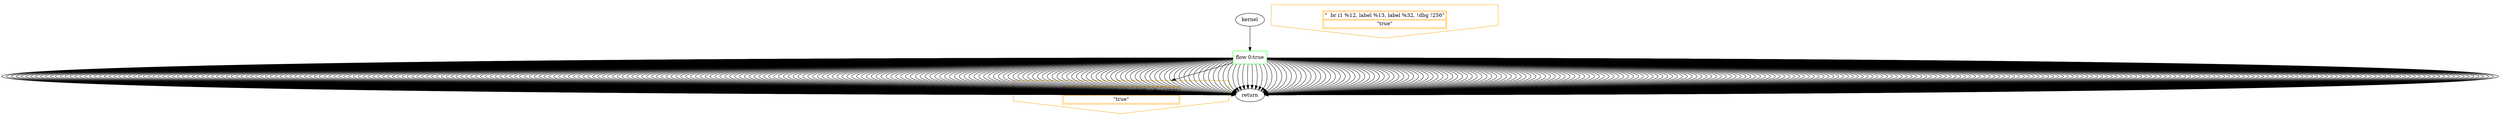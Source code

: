 digraph kernel{
kernel;
"kernel" -> "Flow_0_0";
Flow_0_0 [label="flow 0:true" color=green shape = rectangle];
Branch_1 [label = <<table><tr><td>"  br i1 %5, label %6, label %37, !dbg !253"</td></tr><tr><td>"true"</td></tr></table>> color = orange shape = invhouse];
"Flow_0_0" -> "Branch_1";
Branch_2 [label = <<table><tr><td>"  br i1 %12, label %13, label %32, !dbg !256"</td></tr><tr><td>"true"</td></tr></table>> color = orange shape = invhouse];
"Flow_0_0" -> "return";
"Flow_0_0" -> "return";
"Flow_0_0" -> "return";
"Flow_0_0" -> "return";
"Flow_0_0" -> "return";
"Flow_0_0" -> "return";
"Flow_0_0" -> "return";
"Flow_0_0" -> "return";
"Flow_0_0" -> "return";
"Flow_0_0" -> "return";
"Flow_0_0" -> "return";
"Flow_0_0" -> "return";
"Flow_0_0" -> "return";
"Flow_0_0" -> "return";
"Flow_0_0" -> "return";
"Flow_0_0" -> "return";
"Flow_0_0" -> "return";
"Flow_0_0" -> "return";
"Flow_0_0" -> "return";
"Flow_0_0" -> "return";
"Flow_0_0" -> "return";
"Flow_0_0" -> "return";
"Flow_0_0" -> "return";
"Flow_0_0" -> "return";
"Flow_0_0" -> "return";
"Flow_0_0" -> "return";
"Flow_0_0" -> "return";
"Flow_0_0" -> "return";
"Flow_0_0" -> "return";
"Flow_0_0" -> "return";
"Flow_0_0" -> "return";
"Flow_0_0" -> "return";
"Flow_0_0" -> "return";
"Flow_0_0" -> "return";
"Flow_0_0" -> "return";
"Flow_0_0" -> "return";
"Flow_0_0" -> "return";
"Flow_0_0" -> "return";
"Flow_0_0" -> "return";
"Flow_0_0" -> "return";
"Flow_0_0" -> "return";
"Flow_0_0" -> "return";
"Flow_0_0" -> "return";
"Flow_0_0" -> "return";
"Flow_0_0" -> "return";
"Flow_0_0" -> "return";
"Flow_0_0" -> "return";
"Flow_0_0" -> "return";
"Flow_0_0" -> "return";
"Flow_0_0" -> "return";
"Flow_0_0" -> "return";
"Flow_0_0" -> "return";
"Flow_0_0" -> "return";
"Flow_0_0" -> "return";
"Flow_0_0" -> "return";
"Flow_0_0" -> "return";
"Flow_0_0" -> "return";
"Flow_0_0" -> "return";
"Flow_0_0" -> "return";
"Flow_0_0" -> "return";
"Flow_0_0" -> "return";
"Flow_0_0" -> "return";
"Flow_0_0" -> "return";
"Flow_0_0" -> "return";
"Flow_0_0" -> "return";
"Flow_0_0" -> "return";
"Flow_0_0" -> "return";
"Flow_0_0" -> "return";
"Flow_0_0" -> "return";
"Flow_0_0" -> "return";
"Flow_0_0" -> "return";
"Flow_0_0" -> "return";
"Flow_0_0" -> "return";
"Flow_0_0" -> "return";
"Flow_0_0" -> "return";
"Flow_0_0" -> "return";
"Flow_0_0" -> "return";
"Flow_0_0" -> "return";
"Flow_0_0" -> "return";
"Flow_0_0" -> "return";
"Flow_0_0" -> "return";
"Flow_0_0" -> "return";
"Flow_0_0" -> "return";
"Flow_0_0" -> "return";
"Flow_0_0" -> "return";
"Flow_0_0" -> "return";
"Flow_0_0" -> "return";
"Flow_0_0" -> "return";
"Flow_0_0" -> "return";
"Flow_0_0" -> "return";
"Flow_0_0" -> "return";
"Flow_0_0" -> "return";
"Flow_0_0" -> "return";
"Flow_0_0" -> "return";
"Flow_0_0" -> "return";
"Flow_0_0" -> "return";
"Flow_0_0" -> "return";
"Flow_0_0" -> "return";
"Flow_0_0" -> "return";
"Flow_0_0" -> "return";
"Flow_0_0" -> "return";
"Flow_0_0" -> "return";
"Flow_0_0" -> "return";
"Flow_0_0" -> "return";
"Flow_0_0" -> "return";
"Flow_0_0" -> "return";
"Flow_0_0" -> "return";
"Flow_0_0" -> "return";
"Flow_0_0" -> "return";
"Flow_0_0" -> "return";
"Flow_0_0" -> "return";
"Flow_0_0" -> "return";
"Flow_0_0" -> "return";
"Flow_0_0" -> "return";
"Flow_0_0" -> "return";
"Flow_0_0" -> "return";
"Flow_0_0" -> "return";
"Flow_0_0" -> "return";
"Flow_0_0" -> "return";
"Flow_0_0" -> "return";
"Flow_0_0" -> "return";
"Flow_0_0" -> "return";
"Flow_0_0" -> "return";
"Flow_0_0" -> "return";
"Flow_0_0" -> "return";
"Flow_0_0" -> "return";
"Flow_0_0" -> "return";
"Flow_0_0" -> "return";
"Flow_0_0" -> "return";
"Flow_0_0" -> "return";
"Flow_0_0" -> "return";
"Flow_0_0" -> "return";
"Flow_0_0" -> "return";
"Flow_0_0" -> "return";
"Flow_0_0" -> "return";
"Flow_0_0" -> "return";
"Flow_0_0" -> "return";
"Flow_0_0" -> "return";
"Flow_0_0" -> "return";
"Flow_0_0" -> "return";
"Flow_0_0" -> "return";
"Flow_0_0" -> "return";
"Flow_0_0" -> "return";
"Flow_0_0" -> "return";
"Flow_0_0" -> "return";
"Flow_0_0" -> "return";
"Flow_0_0" -> "return";
"Flow_0_0" -> "return";
"Flow_0_0" -> "return";
"Flow_0_0" -> "return";
"Flow_0_0" -> "return";
"Flow_0_0" -> "return";
"Flow_0_0" -> "return";
"Flow_0_0" -> "return";
"Flow_0_0" -> "return";
"Flow_0_0" -> "return";
"Flow_0_0" -> "return";
"Flow_0_0" -> "return";
"Flow_0_0" -> "return";
"Flow_0_0" -> "return";
"Flow_0_0" -> "return";
"Flow_0_0" -> "return";
"Flow_0_0" -> "return";
"Flow_0_0" -> "return";
"Flow_0_0" -> "return";
"Flow_0_0" -> "return";
"Flow_0_0" -> "return";
"Flow_0_0" -> "return";
"Flow_0_0" -> "return";
"Flow_0_0" -> "return";
"Flow_0_0" -> "return";
"Flow_0_0" -> "return";
"Flow_0_0" -> "return";
"Flow_0_0" -> "return";
"Flow_0_0" -> "return";
"Flow_0_0" -> "return";
"Flow_0_0" -> "return";
"Flow_0_0" -> "return";
"Flow_0_0" -> "return";
"Flow_0_0" -> "return";
"Flow_0_0" -> "return";
"Flow_0_0" -> "return";
"Flow_0_0" -> "return";
"Flow_0_0" -> "return";
"Flow_0_0" -> "return";
"Flow_0_0" -> "return";
"Flow_0_0" -> "return";
"Flow_0_0" -> "return";
"Flow_0_0" -> "return";
"Flow_0_0" -> "return";
"Flow_0_0" -> "return";
"Flow_0_0" -> "return";
"Flow_0_0" -> "return";
"Flow_0_0" -> "return";
"Flow_0_0" -> "return";
"Flow_0_0" -> "return";
"Flow_0_0" -> "return";
"Flow_0_0" -> "return";
"Flow_0_0" -> "return";
"Flow_0_0" -> "return";
"Flow_0_0" -> "return";
"Flow_0_0" -> "return";
"Flow_0_0" -> "return";
"Flow_0_0" -> "return";
"Flow_0_0" -> "return";
"Flow_0_0" -> "return";
"Flow_0_0" -> "return";
"Flow_0_0" -> "return";
"Flow_0_0" -> "return";
"Flow_0_0" -> "return";
"Flow_0_0" -> "return";
"Flow_0_0" -> "return";
"Flow_0_0" -> "return";
"Flow_0_0" -> "return";
"Flow_0_0" -> "return";
"Flow_0_0" -> "return";
"Flow_0_0" -> "return";
"Flow_0_0" -> "return";
"Flow_0_0" -> "return";
"Flow_0_0" -> "return";
"Flow_0_0" -> "return";
"Flow_0_0" -> "return";
"Flow_0_0" -> "return";
"Flow_0_0" -> "return";
"Flow_0_0" -> "return";
"Flow_0_0" -> "return";
"Flow_0_0" -> "return";
"Flow_0_0" -> "return";
"Flow_0_0" -> "return";
"Flow_0_0" -> "return";
"Flow_0_0" -> "return";
"Flow_0_0" -> "return";
"Flow_0_0" -> "return";
"Flow_0_0" -> "return";
"Flow_0_0" -> "return";
"Flow_0_0" -> "return";
"Flow_0_0" -> "return";
"Flow_0_0" -> "return";
"Flow_0_0" -> "return";
"Flow_0_0" -> "return";
"Flow_0_0" -> "return";
"Flow_0_0" -> "return";
"Flow_0_0" -> "return";
"Flow_0_0" -> "return";
"Flow_0_0" -> "return";
"Flow_0_0" -> "return";
"Flow_0_0" -> "return";
"Flow_0_0" -> "return";
"Flow_0_0" -> "return";
"Flow_0_0" -> "return";
"Flow_0_0" -> "return";
"Flow_0_0" -> "return";
"Flow_0_0" -> "return";
"Flow_0_0" -> "return";
"Flow_0_0" -> "return";
"Flow_0_0" -> "return";
"Flow_0_0" -> "return";
"Flow_0_0" -> "return";
"Flow_0_0" -> "return";
"Flow_0_0" -> "return";
"Flow_0_0" -> "return";
"Flow_0_0" -> "return";
"Flow_0_0" -> "return";
"Flow_0_0" -> "return";
"Flow_0_0" -> "return";
"Flow_0_0" -> "return";
"Flow_0_0" -> "return";
"Flow_0_0" -> "return";
"Flow_0_0" -> "return";
"Flow_0_0" -> "return";
"Flow_0_0" -> "return";
"Flow_0_0" -> "return";
"Flow_0_0" -> "return";
"Flow_0_0" -> "return";
"Flow_0_0" -> "return";
"Flow_0_0" -> "return";
"Flow_0_0" -> "return";
"Flow_0_0" -> "return";
"Flow_0_0" -> "return";
"Flow_0_0" -> "return";
"Flow_0_0" -> "return";
"Flow_0_0" -> "return";
"Flow_0_0" -> "return";
"Flow_0_0" -> "return";
"Flow_0_0" -> "return";
"Flow_0_0" -> "return";
"Flow_0_0" -> "return";
"Flow_0_0" -> "return";
"Flow_0_0" -> "return";
"Flow_0_0" -> "return";
"Flow_0_0" -> "return";
"Flow_0_0" -> "return";
"Flow_0_0" -> "return";
"Flow_0_0" -> "return";
"Flow_0_0" -> "return";
"Flow_0_0" -> "return";
"Flow_0_0" -> "return";
"Flow_0_0" -> "return";
"Flow_0_0" -> "return";
"Flow_0_0" -> "return";
"Flow_0_0" -> "return";
"Flow_0_0" -> "return";
"Flow_0_0" -> "return";
"Flow_0_0" -> "return";
"Flow_0_0" -> "return";
"Flow_0_0" -> "return";
"Flow_0_0" -> "return";
"Flow_0_0" -> "return";
"Flow_0_0" -> "return";
"Flow_0_0" -> "return";
"Flow_0_0" -> "return";
"Flow_0_0" -> "return";
"Flow_0_0" -> "return";
"Flow_0_0" -> "return";
"Flow_0_0" -> "return";
"Flow_0_0" -> "return";
"Flow_0_0" -> "return";
"Flow_0_0" -> "return";
"Flow_0_0" -> "return";
"Flow_0_0" -> "return";
"Flow_0_0" -> "return";
"Flow_0_0" -> "return";
"Flow_0_0" -> "return";
"Flow_0_0" -> "return";
"Flow_0_0" -> "return";
"Flow_0_0" -> "return";
"Flow_0_0" -> "return";
"Flow_0_0" -> "return";
"Flow_0_0" -> "return";
"Flow_0_0" -> "return";
"Flow_0_0" -> "return";
"Flow_0_0" -> "return";
"Flow_0_0" -> "return";
"Flow_0_0" -> "return";
"Flow_0_0" -> "return";
"Flow_0_0" -> "return";
"Flow_0_0" -> "return";
"Flow_0_0" -> "return";
"Flow_0_0" -> "return";
"Flow_0_0" -> "return";
"Flow_0_0" -> "return";
"Flow_0_0" -> "return";
"Flow_0_0" -> "return";
"Flow_0_0" -> "return";
"Flow_0_0" -> "return";
"Flow_0_0" -> "return";
"Flow_0_0" -> "return";
"Flow_0_0" -> "return";
"Flow_0_0" -> "return";
"Flow_0_0" -> "return";
"Flow_0_0" -> "return";
"Flow_0_0" -> "return";
"Flow_0_0" -> "return";
"Flow_0_0" -> "return";
"Flow_0_0" -> "return";
"Flow_0_0" -> "return";
"Flow_0_0" -> "return";
"Flow_0_0" -> "return";
"Flow_0_0" -> "return";
"Flow_0_0" -> "return";
"Flow_0_0" -> "return";
"Flow_0_0" -> "return";
"Flow_0_0" -> "return";
"Flow_0_0" -> "return";
"Flow_0_0" -> "return";
"Flow_0_0" -> "return";
"Flow_0_0" -> "return";
"Flow_0_0" -> "return";
"Flow_0_0" -> "return";
"Flow_0_0" -> "return";
"Flow_0_0" -> "return";
"Flow_0_0" -> "return";
"Flow_0_0" -> "return";
"Flow_0_0" -> "return";
"Flow_0_0" -> "return";
"Flow_0_0" -> "return";
"Flow_0_0" -> "return";
"Flow_0_0" -> "return";
"Flow_0_0" -> "return";
"Flow_0_0" -> "return";
"Flow_0_0" -> "return";
"Flow_0_0" -> "return";
"Flow_0_0" -> "return";
"Flow_0_0" -> "return";
"Flow_0_0" -> "return";
"Flow_0_0" -> "return";
"Flow_0_0" -> "return";
"Flow_0_0" -> "return";
"Flow_0_0" -> "return";
"Flow_0_0" -> "return";
"Flow_0_0" -> "return";
"Flow_0_0" -> "return";
"Flow_0_0" -> "return";
"Flow_0_0" -> "return";
"Flow_0_0" -> "return";
"Flow_0_0" -> "return";
"Flow_0_0" -> "return";
"Flow_0_0" -> "return";
"Flow_0_0" -> "return";
"Flow_0_0" -> "return";
"Flow_0_0" -> "return";
"Flow_0_0" -> "return";
"Flow_0_0" -> "return";
"Flow_0_0" -> "return";
"Flow_0_0" -> "return";
"Flow_0_0" -> "return";
"Flow_0_0" -> "return";
"Flow_0_0" -> "return";
"Flow_0_0" -> "return";
"Flow_0_0" -> "return";
"Flow_0_0" -> "return";
"Flow_0_0" -> "return";
"Flow_0_0" -> "return";
"Flow_0_0" -> "return";
"Flow_0_0" -> "return";
"Flow_0_0" -> "return";
"Flow_0_0" -> "return";
"Flow_0_0" -> "return";
"Flow_0_0" -> "return";
"Flow_0_0" -> "return";
"Flow_0_0" -> "return";
"Flow_0_0" -> "return";
"Flow_0_0" -> "return";
"Flow_0_0" -> "return";
"Flow_0_0" -> "return";
"Flow_0_0" -> "return";
"Flow_0_0" -> "return";
"Flow_0_0" -> "return";
"Flow_0_0" -> "return";
"Flow_0_0" -> "return";
"Flow_0_0" -> "return";
"Flow_0_0" -> "return";
"Flow_0_0" -> "return";
"Flow_0_0" -> "return";
"Flow_0_0" -> "return";
"Flow_0_0" -> "return";
"Flow_0_0" -> "return";
"Flow_0_0" -> "return";
"Flow_0_0" -> "return";
"Flow_0_0" -> "return";
"Flow_0_0" -> "return";
"Flow_0_0" -> "return";
"Flow_0_0" -> "return";
"Flow_0_0" -> "return";
"Flow_0_0" -> "return";
"Flow_0_0" -> "return";
"Flow_0_0" -> "return";
"Flow_0_0" -> "return";
"Flow_0_0" -> "return";
"Flow_0_0" -> "return";
"Flow_0_0" -> "return";
"Flow_0_0" -> "return";
"Flow_0_0" -> "return";
"Flow_0_0" -> "return";
"Flow_0_0" -> "return";
"Flow_0_0" -> "return";
"Flow_0_0" -> "return";
"Flow_0_0" -> "return";
"Flow_0_0" -> "return";
"Flow_0_0" -> "return";
"Flow_0_0" -> "return";
"Flow_0_0" -> "return";
"Flow_0_0" -> "return";
"Flow_0_0" -> "return";
"Flow_0_0" -> "return";
"Flow_0_0" -> "return";
"Flow_0_0" -> "return";
"Flow_0_0" -> "return";
"Flow_0_0" -> "return";
"Flow_0_0" -> "return";
"Flow_0_0" -> "return";
"Flow_0_0" -> "return";
"Flow_0_0" -> "return";
"Flow_0_0" -> "return";
"Flow_0_0" -> "return";
"Flow_0_0" -> "return";
"Flow_0_0" -> "return";
"Flow_0_0" -> "return";
"Flow_0_0" -> "return";
"Flow_0_0" -> "return";
"Flow_0_0" -> "return";
"Flow_0_0" -> "return";
"Flow_0_0" -> "return";
"Flow_0_0" -> "return";
"Flow_0_0" -> "return";
"Flow_0_0" -> "return";
"Flow_0_0" -> "return";
"Flow_0_0" -> "return";
"Flow_0_0" -> "return";
"Flow_0_0" -> "return";
"Flow_0_0" -> "return";
"Flow_0_0" -> "return";
"Flow_0_0" -> "return";
"Flow_0_0" -> "return";
"Flow_0_0" -> "return";
"Flow_0_0" -> "return";
"Flow_0_0" -> "return";
"Flow_0_0" -> "return";
"Flow_0_0" -> "return";
"Flow_0_0" -> "return";
"Flow_0_0" -> "return";
"Flow_0_0" -> "return";
"Flow_0_0" -> "return";
"Flow_0_0" -> "return";
"Flow_0_0" -> "return";
"Flow_0_0" -> "return";
"Flow_0_0" -> "return";
"Flow_0_0" -> "return";
"Flow_0_0" -> "return";
"Flow_0_0" -> "return";
"Flow_0_0" -> "return";
"Flow_0_0" -> "return";
}
